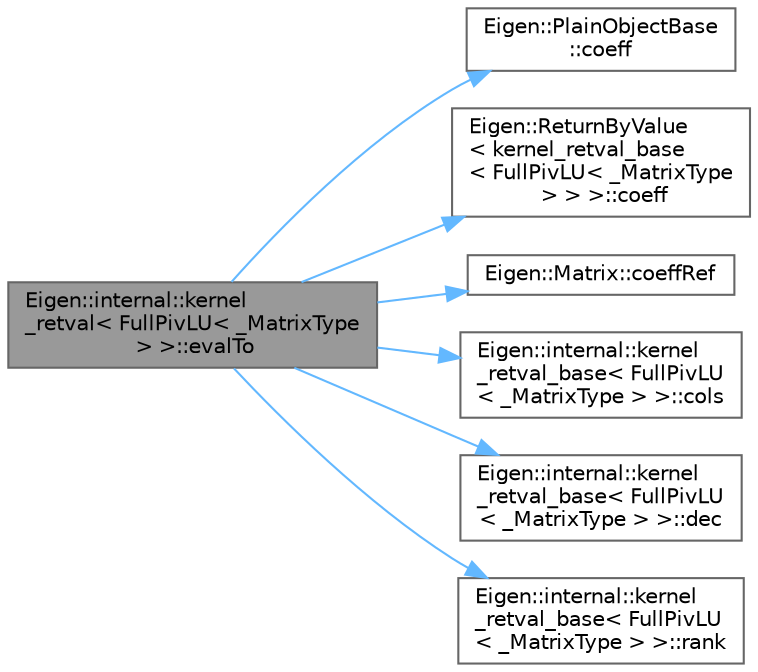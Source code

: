 digraph "Eigen::internal::kernel_retval&lt; FullPivLU&lt; _MatrixType &gt; &gt;::evalTo"
{
 // LATEX_PDF_SIZE
  bgcolor="transparent";
  edge [fontname=Helvetica,fontsize=10,labelfontname=Helvetica,labelfontsize=10];
  node [fontname=Helvetica,fontsize=10,shape=box,height=0.2,width=0.4];
  rankdir="LR";
  Node1 [id="Node000001",label="Eigen::internal::kernel\l_retval\< FullPivLU\< _MatrixType\l \> \>::evalTo",height=0.2,width=0.4,color="gray40", fillcolor="grey60", style="filled", fontcolor="black",tooltip=" "];
  Node1 -> Node2 [id="edge1_Node000001_Node000002",color="steelblue1",style="solid",tooltip=" "];
  Node2 [id="Node000002",label="Eigen::PlainObjectBase\l::coeff",height=0.2,width=0.4,color="grey40", fillcolor="white", style="filled",URL="$class_eigen_1_1_plain_object_base.html#aa5a84a35bf7dc5c42abf4a3e9fde222c",tooltip=" "];
  Node1 -> Node3 [id="edge2_Node000001_Node000003",color="steelblue1",style="solid",tooltip=" "];
  Node3 [id="Node000003",label="Eigen::ReturnByValue\l\< kernel_retval_base\l\< FullPivLU\< _MatrixType\l \> \> \>::coeff",height=0.2,width=0.4,color="grey40", fillcolor="white", style="filled",URL="$class_eigen_1_1_return_by_value.html#a2dd288d6c084a800aaec898e7460fdbe",tooltip=" "];
  Node1 -> Node4 [id="edge3_Node000001_Node000004",color="steelblue1",style="solid",tooltip=" "];
  Node4 [id="Node000004",label="Eigen::Matrix::coeffRef",height=0.2,width=0.4,color="grey40", fillcolor="white", style="filled",URL="$class_eigen_1_1_matrix.html#aec085505a683eaffbd9b6680e99611af",tooltip=" "];
  Node1 -> Node5 [id="edge4_Node000001_Node000005",color="steelblue1",style="solid",tooltip=" "];
  Node5 [id="Node000005",label="Eigen::internal::kernel\l_retval_base\< FullPivLU\l\< _MatrixType \> \>::cols",height=0.2,width=0.4,color="grey40", fillcolor="white", style="filled",URL="$struct_eigen_1_1internal_1_1kernel__retval__base.html#ab572364061c0337d460111330aaa5720",tooltip=" "];
  Node1 -> Node6 [id="edge5_Node000001_Node000006",color="steelblue1",style="solid",tooltip=" "];
  Node6 [id="Node000006",label="Eigen::internal::kernel\l_retval_base\< FullPivLU\l\< _MatrixType \> \>::dec",height=0.2,width=0.4,color="grey40", fillcolor="white", style="filled",URL="$struct_eigen_1_1internal_1_1kernel__retval__base.html#a440ffe85f6d13ba8ec0a34b53f9454cf",tooltip=" "];
  Node1 -> Node7 [id="edge6_Node000001_Node000007",color="steelblue1",style="solid",tooltip=" "];
  Node7 [id="Node000007",label="Eigen::internal::kernel\l_retval_base\< FullPivLU\l\< _MatrixType \> \>::rank",height=0.2,width=0.4,color="grey40", fillcolor="white", style="filled",URL="$struct_eigen_1_1internal_1_1kernel__retval__base.html#a2c0455b0ab8b9393fb1e0b1e9c030171",tooltip=" "];
}
